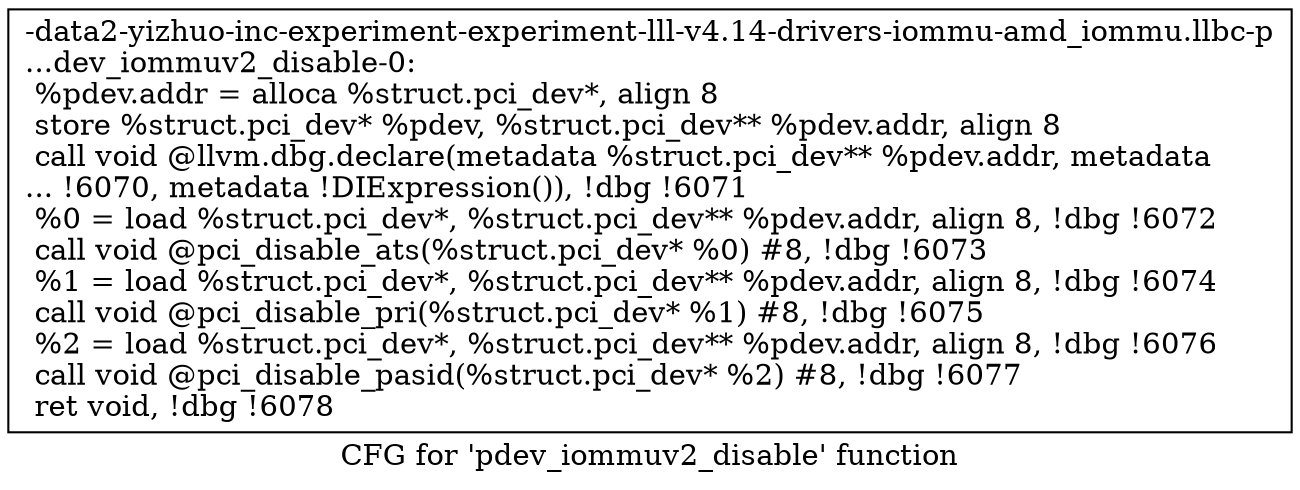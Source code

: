 digraph "CFG for 'pdev_iommuv2_disable' function" {
	label="CFG for 'pdev_iommuv2_disable' function";

	Node0x561b947ecb60 [shape=record,label="{-data2-yizhuo-inc-experiment-experiment-lll-v4.14-drivers-iommu-amd_iommu.llbc-p\l...dev_iommuv2_disable-0:\l  %pdev.addr = alloca %struct.pci_dev*, align 8\l  store %struct.pci_dev* %pdev, %struct.pci_dev** %pdev.addr, align 8\l  call void @llvm.dbg.declare(metadata %struct.pci_dev** %pdev.addr, metadata\l... !6070, metadata !DIExpression()), !dbg !6071\l  %0 = load %struct.pci_dev*, %struct.pci_dev** %pdev.addr, align 8, !dbg !6072\l  call void @pci_disable_ats(%struct.pci_dev* %0) #8, !dbg !6073\l  %1 = load %struct.pci_dev*, %struct.pci_dev** %pdev.addr, align 8, !dbg !6074\l  call void @pci_disable_pri(%struct.pci_dev* %1) #8, !dbg !6075\l  %2 = load %struct.pci_dev*, %struct.pci_dev** %pdev.addr, align 8, !dbg !6076\l  call void @pci_disable_pasid(%struct.pci_dev* %2) #8, !dbg !6077\l  ret void, !dbg !6078\l}"];
}
